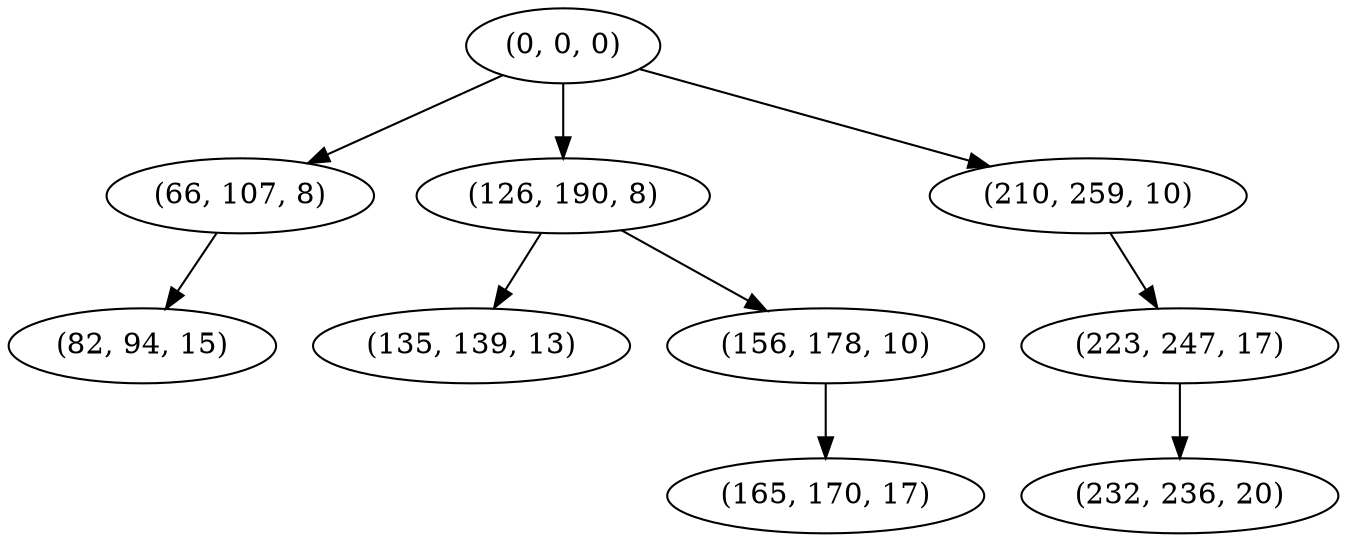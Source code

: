 digraph tree {
    "(0, 0, 0)";
    "(66, 107, 8)";
    "(82, 94, 15)";
    "(126, 190, 8)";
    "(135, 139, 13)";
    "(156, 178, 10)";
    "(165, 170, 17)";
    "(210, 259, 10)";
    "(223, 247, 17)";
    "(232, 236, 20)";
    "(0, 0, 0)" -> "(66, 107, 8)";
    "(0, 0, 0)" -> "(126, 190, 8)";
    "(0, 0, 0)" -> "(210, 259, 10)";
    "(66, 107, 8)" -> "(82, 94, 15)";
    "(126, 190, 8)" -> "(135, 139, 13)";
    "(126, 190, 8)" -> "(156, 178, 10)";
    "(156, 178, 10)" -> "(165, 170, 17)";
    "(210, 259, 10)" -> "(223, 247, 17)";
    "(223, 247, 17)" -> "(232, 236, 20)";
}
